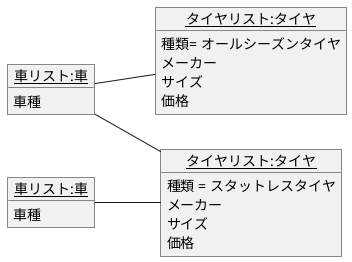 @startuml 課題3-1
left to right direction
object "<u>車リスト:車</u>" as kuruma1{
車種
}
object "<u>車リスト:車</u>" as kuruma2{
車種
}

object "<u>タイヤリスト:タイヤ</u>" as taiya1{
種類= オールシーズンタイヤ
メーカー
サイズ
価格
}

object "<u>タイヤリスト:タイヤ</u>" as taiya2{
種類 = スタットレスタイヤ
メーカー
サイズ
価格
}

kuruma1 -- taiya1
kuruma1 -- taiya2
kuruma2 -- taiya2


@enduml